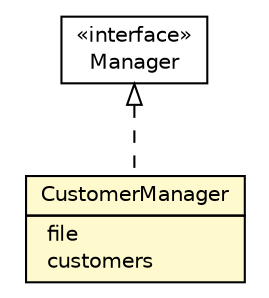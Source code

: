 #!/usr/local/bin/dot
#
# Class diagram 
# Generated by UMLGraph version 1.6 (http://www.umlgraph.org/)
#

digraph G {
	edge [fontname="Helvetica",fontsize=10,labelfontname="Helvetica",labelfontsize=10];
	node [fontname="Helvetica",fontsize=10,shape=plaintext];
	nodesep=0.25;
	ranksep=0.5;
	// au.edu.griffith.ict.CustomerManager
	c28 [label=<<table title="au.edu.griffith.ict.CustomerManager" border="0" cellborder="1" cellspacing="0" cellpadding="2" port="p" bgcolor="lemonChiffon" href="./CustomerManager.html">
		<tr><td><table border="0" cellspacing="0" cellpadding="1">
<tr><td align="center" balign="center"> CustomerManager </td></tr>
		</table></td></tr>
		<tr><td><table border="0" cellspacing="0" cellpadding="1">
<tr><td align="left" balign="left">  file </td></tr>
<tr><td align="left" balign="left">  customers </td></tr>
		</table></td></tr>
		</table>>, URL="./CustomerManager.html", fontname="Helvetica", fontcolor="black", fontsize=10.0];
	// au.edu.griffith.ict.Manager
	c30 [label=<<table title="au.edu.griffith.ict.Manager" border="0" cellborder="1" cellspacing="0" cellpadding="2" port="p" href="./Manager.html">
		<tr><td><table border="0" cellspacing="0" cellpadding="1">
<tr><td align="center" balign="center"> &#171;interface&#187; </td></tr>
<tr><td align="center" balign="center"> Manager </td></tr>
		</table></td></tr>
		</table>>, URL="./Manager.html", fontname="Helvetica", fontcolor="black", fontsize=10.0];
	//au.edu.griffith.ict.CustomerManager implements au.edu.griffith.ict.Manager
	c30:p -> c28:p [dir=back,arrowtail=empty,style=dashed];
}

